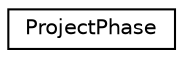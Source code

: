 digraph "Gráfico de Hierarquia de Classes"
{
  edge [fontname="Helvetica",fontsize="10",labelfontname="Helvetica",labelfontsize="10"];
  node [fontname="Helvetica",fontsize="10",shape=record];
  rankdir="LR";
  Node1 [label="ProjectPhase",height=0.2,width=0.4,color="black", fillcolor="white", style="filled",URL="$classProjectPhase.html"];
}
